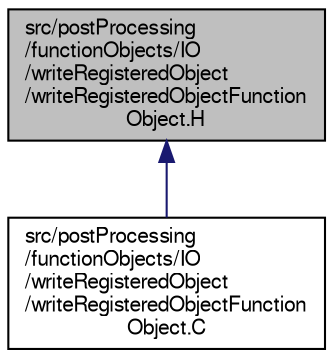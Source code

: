 digraph "src/postProcessing/functionObjects/IO/writeRegisteredObject/writeRegisteredObjectFunctionObject.H"
{
  bgcolor="transparent";
  edge [fontname="FreeSans",fontsize="10",labelfontname="FreeSans",labelfontsize="10"];
  node [fontname="FreeSans",fontsize="10",shape=record];
  Node1 [label="src/postProcessing\l/functionObjects/IO\l/writeRegisteredObject\l/writeRegisteredObjectFunction\lObject.H",height=0.2,width=0.4,color="black", fillcolor="grey75", style="filled" fontcolor="black"];
  Node1 -> Node2 [dir="back",color="midnightblue",fontsize="10",style="solid",fontname="FreeSans"];
  Node2 [label="src/postProcessing\l/functionObjects/IO\l/writeRegisteredObject\l/writeRegisteredObjectFunction\lObject.C",height=0.2,width=0.4,color="black",URL="$a08859.html"];
}
